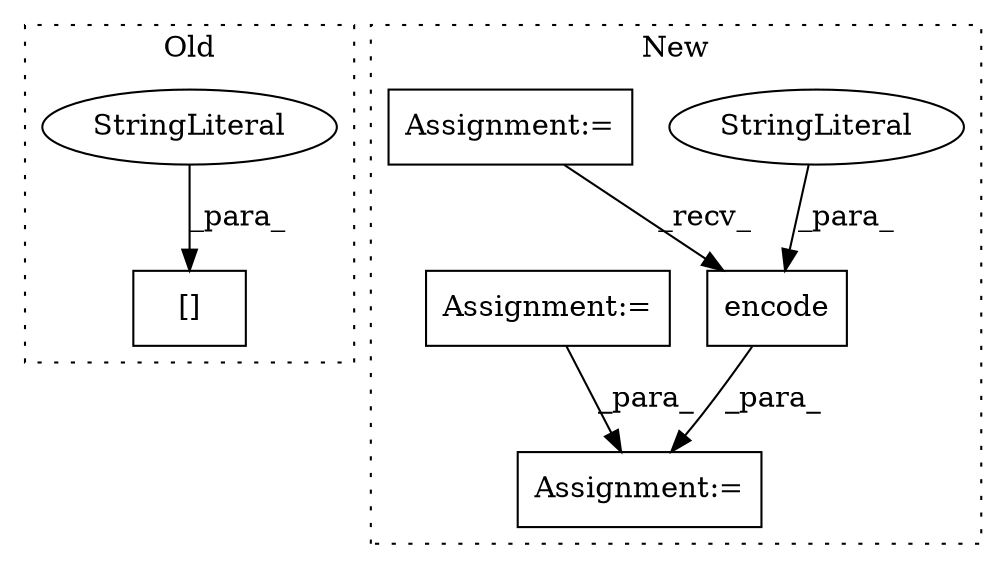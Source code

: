 digraph G {
subgraph cluster0 {
1 [label="[]" a="2" s="4698,4710" l="6,1" shape="box"];
5 [label="StringLiteral" a="45" s="4704" l="6" shape="ellipse"];
label = "Old";
style="dotted";
}
subgraph cluster1 {
2 [label="encode" a="32" s="5975,5989" l="7,1" shape="box"];
3 [label="StringLiteral" a="45" s="5982" l="7" shape="ellipse"];
4 [label="Assignment:=" a="7" s="6010" l="1" shape="box"];
6 [label="Assignment:=" a="7" s="5643" l="4" shape="box"];
7 [label="Assignment:=" a="7" s="5680" l="4" shape="box"];
label = "New";
style="dotted";
}
2 -> 4 [label="_para_"];
3 -> 2 [label="_para_"];
5 -> 1 [label="_para_"];
6 -> 2 [label="_recv_"];
7 -> 4 [label="_para_"];
}